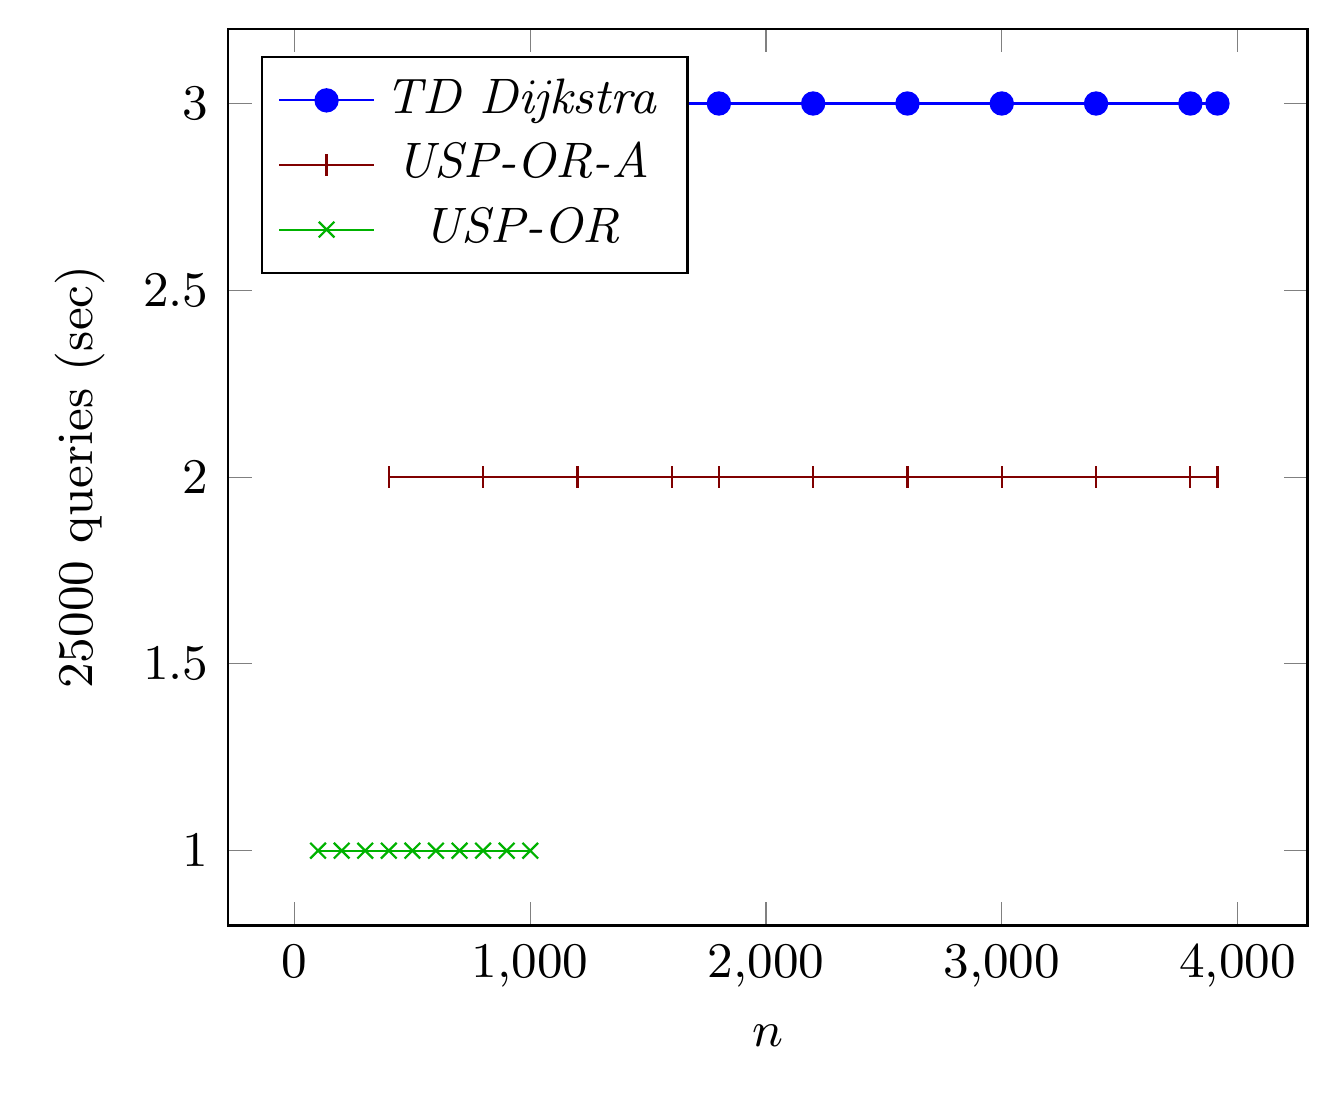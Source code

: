 \tikzstyle{textstyle}=[font=\fontsize{9}{9}\selectfont]
\begin{tikzpicture}[textstyle, scale=2]
    \begin{axis}[
        xlabel={$n$},
        ylabel={$25000$ queries (sec)},
		legend pos=north west
        ]
        
    \addplot[smooth,mark=*,color=blue, solid] plot coordinates {
		(400,3)
		(800,3)
		(1200,3)
		(1600,3)
		(1800,3)
		(2200,3)
		(2600,3)
		(3000,3)
		(3400,3)
		(3800,3)
		(3915,3)
    };
    \addlegendentry{\textit{TD Dijkstra}}
    
    \addplot[smooth,mark=|,color=black!50!red, solid] plot coordinates {
		(400,2)
		(800,2)
		(1200,2)
		(1600,2)
		(1800,2)
		(2200,2)
		(2600,2)
		(3000,2)
		(3400,2)
		(3800,2)
		(3915,2)
    };
    \addlegendentry{\textit{USP-OR-A}}
    
    \addplot[smooth,mark=x,color=green!70!black, solid] plot coordinates {
		(100,1)
		(200,1)
		(300,1)
		(400,1)
		(500,1)
		(600,1)
		(700,1)
		(800,1)
		(900,1)
		(1000,1)
    };
    \addlegendentry{\textit{USP-OR}}
    
    \end{axis}
\end{tikzpicture}
